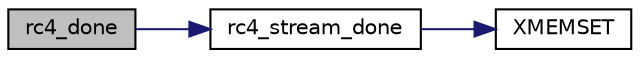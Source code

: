 digraph "rc4_done"
{
 // LATEX_PDF_SIZE
  edge [fontname="Helvetica",fontsize="10",labelfontname="Helvetica",labelfontsize="10"];
  node [fontname="Helvetica",fontsize="10",shape=record];
  rankdir="LR";
  Node9 [label="rc4_done",height=0.2,width=0.4,color="black", fillcolor="grey75", style="filled", fontcolor="black",tooltip="Terminate the PRNG."];
  Node9 -> Node10 [color="midnightblue",fontsize="10",style="solid",fontname="Helvetica"];
  Node10 [label="rc4_stream_done",height=0.2,width=0.4,color="black", fillcolor="white", style="filled",URL="$rc4__stream_8c.html#ade109a0be5199381ba2f0b9627d0a9f6",tooltip="Terminate and clear RC4 state."];
  Node10 -> Node11 [color="midnightblue",fontsize="10",style="solid",fontname="Helvetica"];
  Node11 [label="XMEMSET",height=0.2,width=0.4,color="black", fillcolor="white", style="filled",URL="$tomcrypt__cfg_8h.html#aa3c34a6f6c61de7da9258b5a30e32c2f",tooltip=" "];
}
